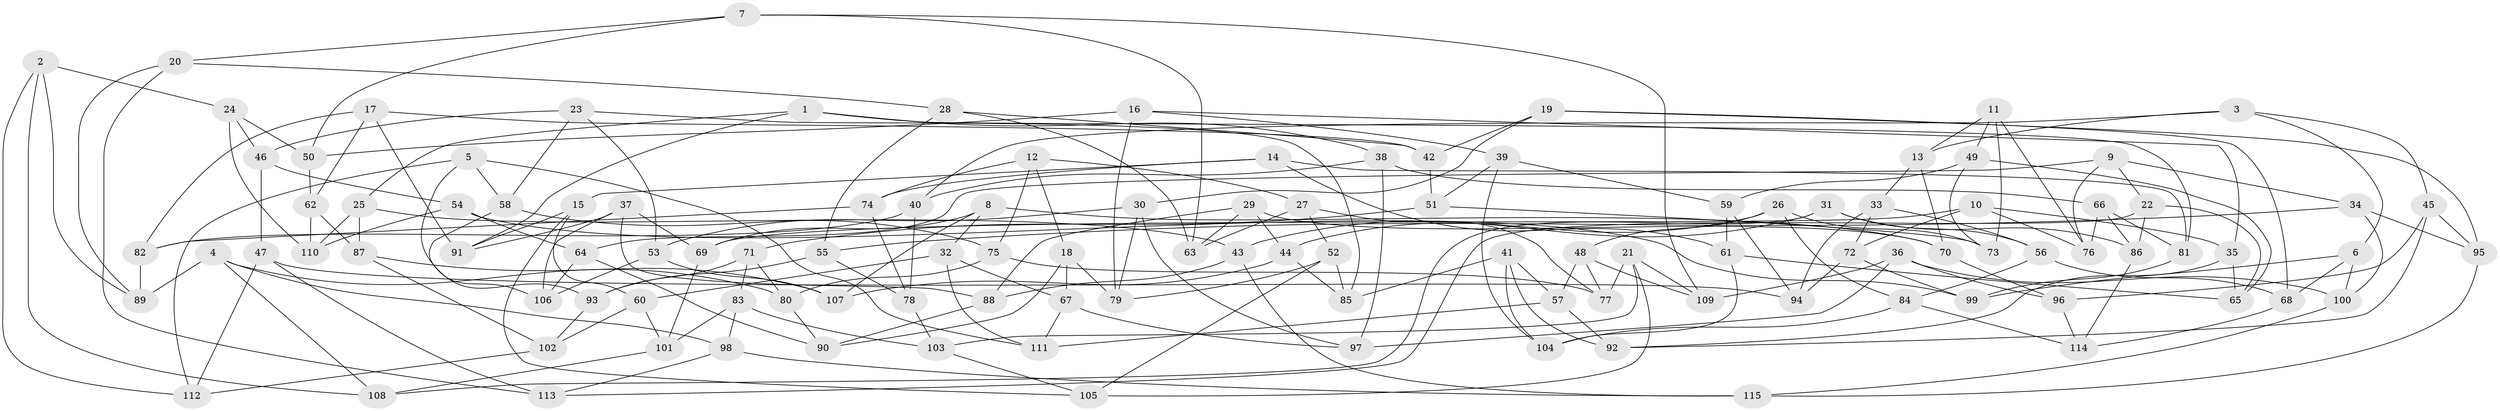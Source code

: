 // Generated by graph-tools (version 1.1) at 2025/50/03/09/25 03:50:48]
// undirected, 115 vertices, 230 edges
graph export_dot {
graph [start="1"]
  node [color=gray90,style=filled];
  1;
  2;
  3;
  4;
  5;
  6;
  7;
  8;
  9;
  10;
  11;
  12;
  13;
  14;
  15;
  16;
  17;
  18;
  19;
  20;
  21;
  22;
  23;
  24;
  25;
  26;
  27;
  28;
  29;
  30;
  31;
  32;
  33;
  34;
  35;
  36;
  37;
  38;
  39;
  40;
  41;
  42;
  43;
  44;
  45;
  46;
  47;
  48;
  49;
  50;
  51;
  52;
  53;
  54;
  55;
  56;
  57;
  58;
  59;
  60;
  61;
  62;
  63;
  64;
  65;
  66;
  67;
  68;
  69;
  70;
  71;
  72;
  73;
  74;
  75;
  76;
  77;
  78;
  79;
  80;
  81;
  82;
  83;
  84;
  85;
  86;
  87;
  88;
  89;
  90;
  91;
  92;
  93;
  94;
  95;
  96;
  97;
  98;
  99;
  100;
  101;
  102;
  103;
  104;
  105;
  106;
  107;
  108;
  109;
  110;
  111;
  112;
  113;
  114;
  115;
  1 -- 91;
  1 -- 81;
  1 -- 25;
  1 -- 38;
  2 -- 112;
  2 -- 108;
  2 -- 89;
  2 -- 24;
  3 -- 13;
  3 -- 40;
  3 -- 6;
  3 -- 45;
  4 -- 98;
  4 -- 108;
  4 -- 89;
  4 -- 80;
  5 -- 93;
  5 -- 111;
  5 -- 112;
  5 -- 58;
  6 -- 100;
  6 -- 68;
  6 -- 99;
  7 -- 63;
  7 -- 50;
  7 -- 109;
  7 -- 20;
  8 -- 70;
  8 -- 69;
  8 -- 32;
  8 -- 107;
  9 -- 22;
  9 -- 76;
  9 -- 34;
  9 -- 64;
  10 -- 35;
  10 -- 69;
  10 -- 72;
  10 -- 76;
  11 -- 76;
  11 -- 73;
  11 -- 13;
  11 -- 49;
  12 -- 27;
  12 -- 18;
  12 -- 74;
  12 -- 75;
  13 -- 70;
  13 -- 33;
  14 -- 81;
  14 -- 61;
  14 -- 74;
  14 -- 15;
  15 -- 60;
  15 -- 105;
  15 -- 91;
  16 -- 50;
  16 -- 35;
  16 -- 39;
  16 -- 79;
  17 -- 91;
  17 -- 62;
  17 -- 42;
  17 -- 82;
  18 -- 79;
  18 -- 67;
  18 -- 90;
  19 -- 95;
  19 -- 30;
  19 -- 68;
  19 -- 42;
  20 -- 113;
  20 -- 28;
  20 -- 89;
  21 -- 105;
  21 -- 109;
  21 -- 103;
  21 -- 77;
  22 -- 65;
  22 -- 86;
  22 -- 113;
  23 -- 46;
  23 -- 58;
  23 -- 85;
  23 -- 53;
  24 -- 110;
  24 -- 50;
  24 -- 46;
  25 -- 43;
  25 -- 110;
  25 -- 87;
  26 -- 44;
  26 -- 48;
  26 -- 73;
  26 -- 84;
  27 -- 63;
  27 -- 77;
  27 -- 52;
  28 -- 42;
  28 -- 55;
  28 -- 63;
  29 -- 88;
  29 -- 63;
  29 -- 70;
  29 -- 44;
  30 -- 79;
  30 -- 97;
  30 -- 53;
  31 -- 56;
  31 -- 108;
  31 -- 43;
  31 -- 86;
  32 -- 67;
  32 -- 111;
  32 -- 60;
  33 -- 56;
  33 -- 72;
  33 -- 94;
  34 -- 95;
  34 -- 55;
  34 -- 100;
  35 -- 65;
  35 -- 92;
  36 -- 100;
  36 -- 97;
  36 -- 96;
  36 -- 109;
  37 -- 91;
  37 -- 88;
  37 -- 69;
  37 -- 106;
  38 -- 66;
  38 -- 40;
  38 -- 97;
  39 -- 51;
  39 -- 59;
  39 -- 104;
  40 -- 82;
  40 -- 78;
  41 -- 104;
  41 -- 85;
  41 -- 92;
  41 -- 57;
  42 -- 51;
  43 -- 88;
  43 -- 115;
  44 -- 85;
  44 -- 107;
  45 -- 95;
  45 -- 96;
  45 -- 92;
  46 -- 54;
  46 -- 47;
  47 -- 113;
  47 -- 94;
  47 -- 112;
  48 -- 57;
  48 -- 109;
  48 -- 77;
  49 -- 65;
  49 -- 73;
  49 -- 59;
  50 -- 62;
  51 -- 73;
  51 -- 71;
  52 -- 79;
  52 -- 105;
  52 -- 85;
  53 -- 106;
  53 -- 107;
  54 -- 110;
  54 -- 99;
  54 -- 64;
  55 -- 78;
  55 -- 93;
  56 -- 68;
  56 -- 84;
  57 -- 92;
  57 -- 111;
  58 -- 75;
  58 -- 106;
  59 -- 94;
  59 -- 61;
  60 -- 101;
  60 -- 102;
  61 -- 65;
  61 -- 104;
  62 -- 110;
  62 -- 87;
  64 -- 90;
  64 -- 106;
  66 -- 86;
  66 -- 81;
  66 -- 76;
  67 -- 111;
  67 -- 97;
  68 -- 114;
  69 -- 101;
  70 -- 96;
  71 -- 83;
  71 -- 93;
  71 -- 80;
  72 -- 99;
  72 -- 94;
  74 -- 78;
  74 -- 82;
  75 -- 80;
  75 -- 77;
  78 -- 103;
  80 -- 90;
  81 -- 99;
  82 -- 89;
  83 -- 101;
  83 -- 103;
  83 -- 98;
  84 -- 104;
  84 -- 114;
  86 -- 114;
  87 -- 102;
  87 -- 107;
  88 -- 90;
  93 -- 102;
  95 -- 115;
  96 -- 114;
  98 -- 113;
  98 -- 115;
  100 -- 115;
  101 -- 108;
  102 -- 112;
  103 -- 105;
}
